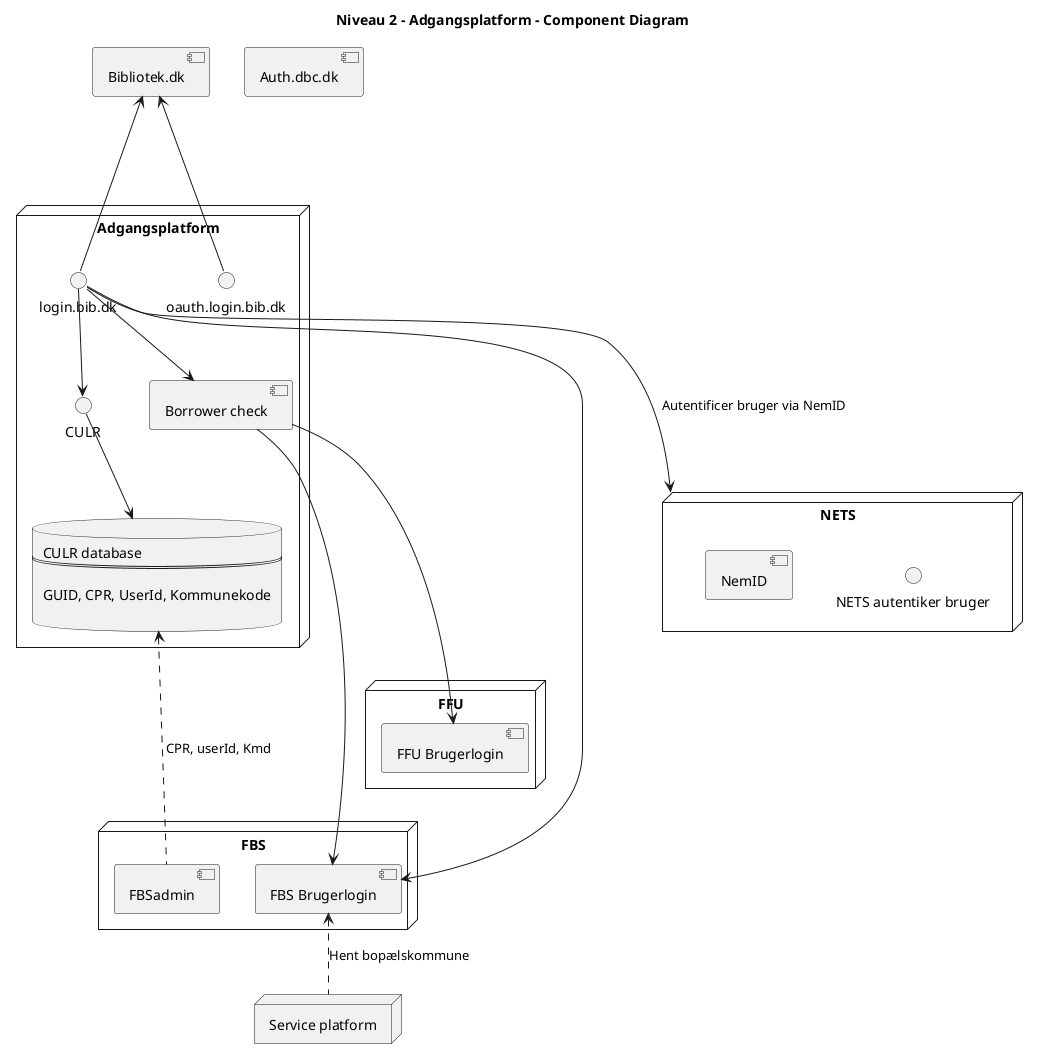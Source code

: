 @startuml

title Niveau 2 - Adgangsplatform - Component Diagram

[Bibliotek.dk]
interface [Auth.dbc.dk] as AUTH2

node Adgangsplatform as ADGANG {
    interface login.bib.dk as LOGIN
    interface oauth.login.bib.dk as       oauthLOGIN
    interface CULR
    database CULRdb  [
        CULR database
        ===
        
        GUID, CPR, UserId, Kommunekode
        
    ]
    component "Borrower check" as BORCHK
}

node FBS {
    component FBSadmin as FBSA
    component "FBS Brugerlogin" as FBSU
}

node FFU {
    component "FFU Brugerlogin" as FFUU
}

node NETS {
    interface "NETS autentiker bruger" as NETSUA
    component "NemID" as NEMID
}

node "Service platform" as SERPLAT {
}

[Bibliotek.dk] <-d-- oauthLOGIN
[Bibliotek.dk] <-d-- LOGIN
LOGIN -down--> FBSU
FBSU <.. SERPLAT: Hent bopælskommune
LOGIN --> BORCHK
BORCHK -down--> FBSU
BORCHK --down-> FFUU

LOGIN --> CULR
CULR --> CULRdb

FBSA .up..> CULRdb: CPR, userId, Kmd

LOGIN -down--> NETS : Autentificer bruger via NemID

@enduml
